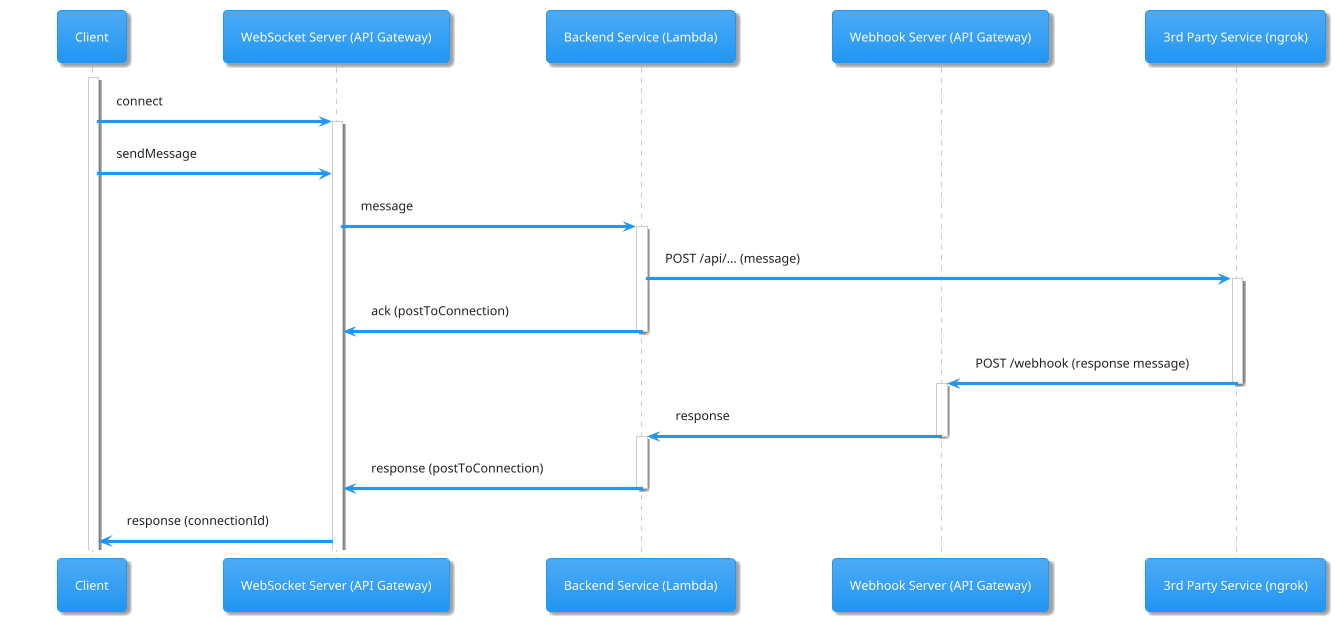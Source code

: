 @startuml
!theme materia

participant Client as C
participant "WebSocket Server (API Gateway)" as WSS
participant "Backend Service (Lambda)" as BE
participant "Webhook Server (API Gateway)" as WHS
participant "3rd Party Service (ngrok)" as 3P


activate C
C -> WSS : connect
activate WSS

C -> WSS : sendMessage
WSS -> BE : message
activate BE

BE -> 3P : POST /api/... (message)
activate 3P

BE -> WSS : ack (postToConnection)
deactivate BE

3P -> WHS : POST /webhook (response message)
deactivate 3P
activate WHS

WHS -> BE: response
deactivate WHS
activate BE


BE -> WSS: response (postToConnection)
deactivate BE

WSS -> C: response (connectionId)
@enduml